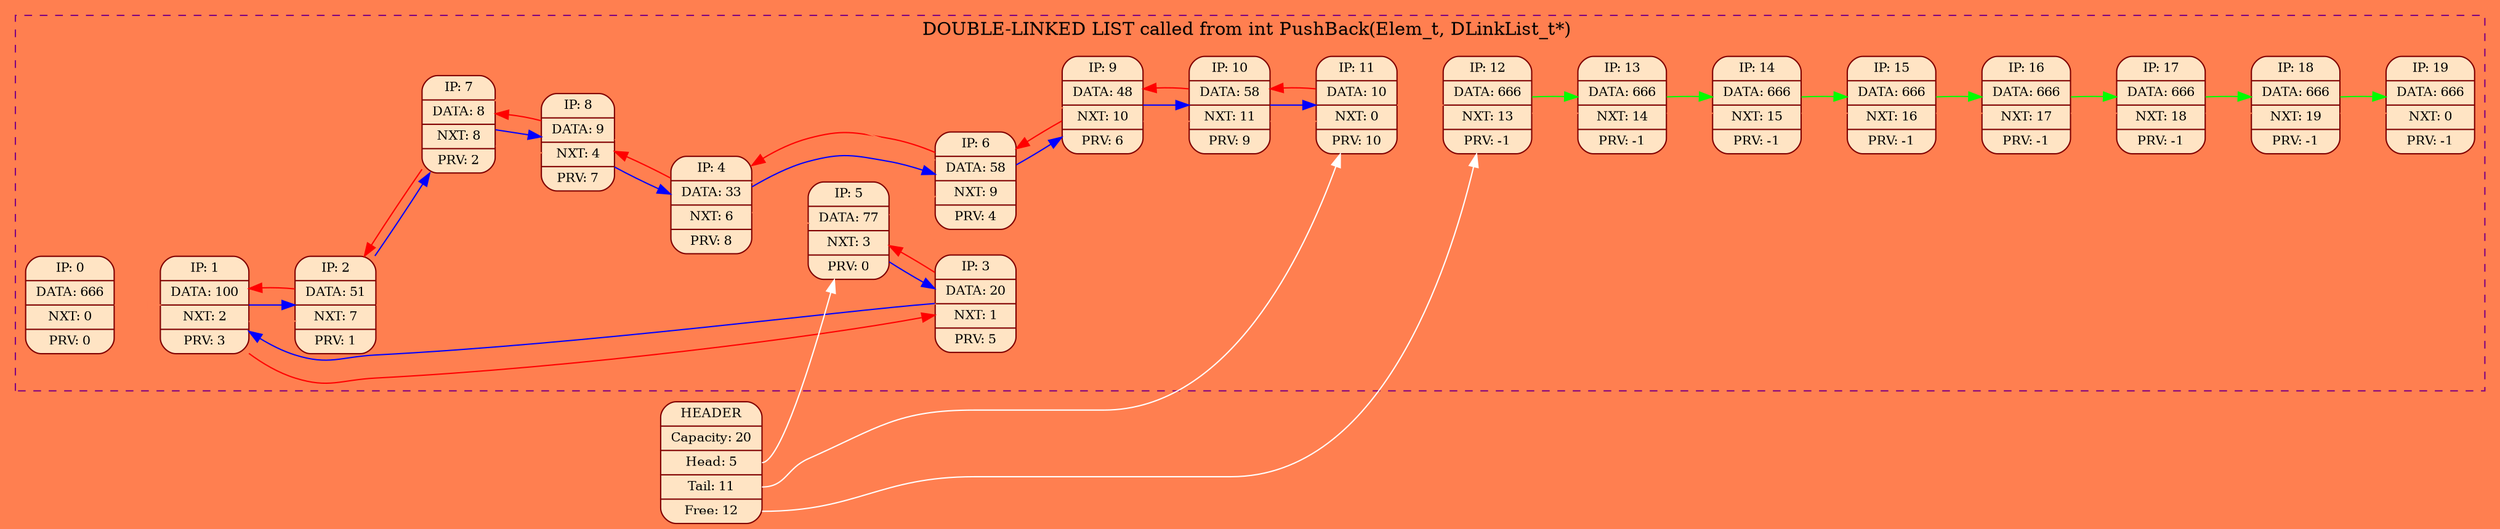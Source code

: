 digraph G{
rankdir = LR;
bgcolor = "#ff7f50";
node[color = "#800000", fontsize = 10];
edge[color = "#800000", fontsize = 15];
subgraph cluster_list {
	node[style = filled, color = white, fontsize = 10];
	edge[color = "#800000", fontsize = 15];
	style = "dashed";
	color = "#800080";
	0 [shape = Mrecord, style = filled, fillcolor = "#ffe4c4", color = "#800000", label = " IP: 0 | DATA: 666 | NXT: 0 | PRV: 0 "];
	1 [shape = Mrecord, style = filled, fillcolor = "#ffe4c4", color = "#800000", label = " IP: 1 | DATA: 100 | NXT: 2 | PRV: 3 "];
	2 [shape = Mrecord, style = filled, fillcolor = "#ffe4c4", color = "#800000", label = " IP: 2 | DATA: 51 | NXT: 7 | PRV: 1 "];
	3 [shape = Mrecord, style = filled, fillcolor = "#ffe4c4", color = "#800000", label = " IP: 3 | DATA: 20 | NXT: 1 | PRV: 5 "];
	4 [shape = Mrecord, style = filled, fillcolor = "#ffe4c4", color = "#800000", label = " IP: 4 | DATA: 33 | NXT: 6 | PRV: 8 "];
	5 [shape = Mrecord, style = filled, fillcolor = "#ffe4c4", color = "#800000", label = " IP: 5 | DATA: 77 | NXT: 3 | PRV: 0 "];
	6 [shape = Mrecord, style = filled, fillcolor = "#ffe4c4", color = "#800000", label = " IP: 6 | DATA: 58 | NXT: 9 | PRV: 4 "];
	7 [shape = Mrecord, style = filled, fillcolor = "#ffe4c4", color = "#800000", label = " IP: 7 | DATA: 8 | NXT: 8 | PRV: 2 "];
	8 [shape = Mrecord, style = filled, fillcolor = "#ffe4c4", color = "#800000", label = " IP: 8 | DATA: 9 | NXT: 4 | PRV: 7 "];
	9 [shape = Mrecord, style = filled, fillcolor = "#ffe4c4", color = "#800000", label = " IP: 9 | DATA: 48 | NXT: 10 | PRV: 6 "];
	10 [shape = Mrecord, style = filled, fillcolor = "#ffe4c4", color = "#800000", label = " IP: 10 | DATA: 58 | NXT: 11 | PRV: 9 "];
	11 [shape = Mrecord, style = filled, fillcolor = "#ffe4c4", color = "#800000", label = " IP: 11 | DATA: 10 | NXT: 0 | PRV: 10 "];
	12 [shape = Mrecord, style = filled, fillcolor = "#ffe4c4", color = "#800000", label = " IP: 12 | DATA: 666 | NXT: 13 | PRV: -1 "];
	13 [shape = Mrecord, style = filled, fillcolor = "#ffe4c4", color = "#800000", label = " IP: 13 | DATA: 666 | NXT: 14 | PRV: -1 "];
	14 [shape = Mrecord, style = filled, fillcolor = "#ffe4c4", color = "#800000", label = " IP: 14 | DATA: 666 | NXT: 15 | PRV: -1 "];
	15 [shape = Mrecord, style = filled, fillcolor = "#ffe4c4", color = "#800000", label = " IP: 15 | DATA: 666 | NXT: 16 | PRV: -1 "];
	16 [shape = Mrecord, style = filled, fillcolor = "#ffe4c4", color = "#800000", label = " IP: 16 | DATA: 666 | NXT: 17 | PRV: -1 "];
	17 [shape = Mrecord, style = filled, fillcolor = "#ffe4c4", color = "#800000", label = " IP: 17 | DATA: 666 | NXT: 18 | PRV: -1 "];
	18 [shape = Mrecord, style = filled, fillcolor = "#ffe4c4", color = "#800000", label = " IP: 18 | DATA: 666 | NXT: 19 | PRV: -1 "];
	19 [shape = Mrecord, style = filled, fillcolor = "#ffe4c4", color = "#800000", label = " IP: 19 | DATA: 666 | NXT: 0 | PRV: -1 "];

	0 -> 1 -> 2 -> 3 -> 4 -> 5 -> 6 -> 7 -> 8 -> 9 -> 10 -> 11 -> 12 -> 13 -> 14 -> 15 -> 16 -> 17 -> 18 -> 19 [weight = 10000, color = "#ff7f50"];

	1 -> 2 [color = "#0000ff", weight = 0]
	2 -> 7 [color = "#0000ff", weight = 0]
	3 -> 1 [color = "#0000ff", weight = 0]
	4 -> 6 [color = "#0000ff", weight = 0]
	5 -> 3 [color = "#0000ff", weight = 0]
	6 -> 9 [color = "#0000ff", weight = 0]
	7 -> 8 [color = "#0000ff", weight = 0]
	8 -> 4 [color = "#0000ff", weight = 0]
	9 -> 10 [color = "#0000ff", weight = 0]
	10 -> 11 [color = "#0000ff", weight = 0]
	12 -> 13 [color = "#00ff00", weight = 0]
	13 -> 14 [color = "#00ff00", weight = 0]
	14 -> 15 [color = "#00ff00", weight = 0]
	15 -> 16 [color = "#00ff00", weight = 0]
	16 -> 17 [color = "#00ff00", weight = 0]
	17 -> 18 [color = "#00ff00", weight = 0]
	18 -> 19 [color = "#00ff00", weight = 0]
	1 -> 3 [color = "#ff0000", weight = 0]
	2 -> 1 [color = "#ff0000", weight = 0]
	3 -> 5 [color = "#ff0000", weight = 0]
	4 -> 8 [color = "#ff0000", weight = 0]
	6 -> 4 [color = "#ff0000", weight = 0]
	7 -> 2 [color = "#ff0000", weight = 0]
	8 -> 7 [color = "#ff0000", weight = 0]
	9 -> 6 [color = "#ff0000", weight = 0]
	10 -> 9 [color = "#ff0000", weight = 0]
	11 -> 10 [color = "#ff0000", weight = 0]
	label = "DOUBLE-LINKED LIST called from int PushBack(Elem_t, DLinkList_t*) ";
}
All[shape = Mrecord, label = " HEADER | <f0> Capacity: 20 | <f1> Head: 5 | <f2> Tail: 11 | <f3> Free: 12 ", style = "filled", fillcolor = "#ffe4c4"];
All:<f1> -> 5 [color = "#FFFFFF"];
All:<f2> -> 11 [color = "#FFFFFF"];
All:<f3> -> 12 [color = "#FFFFFF"];
}
